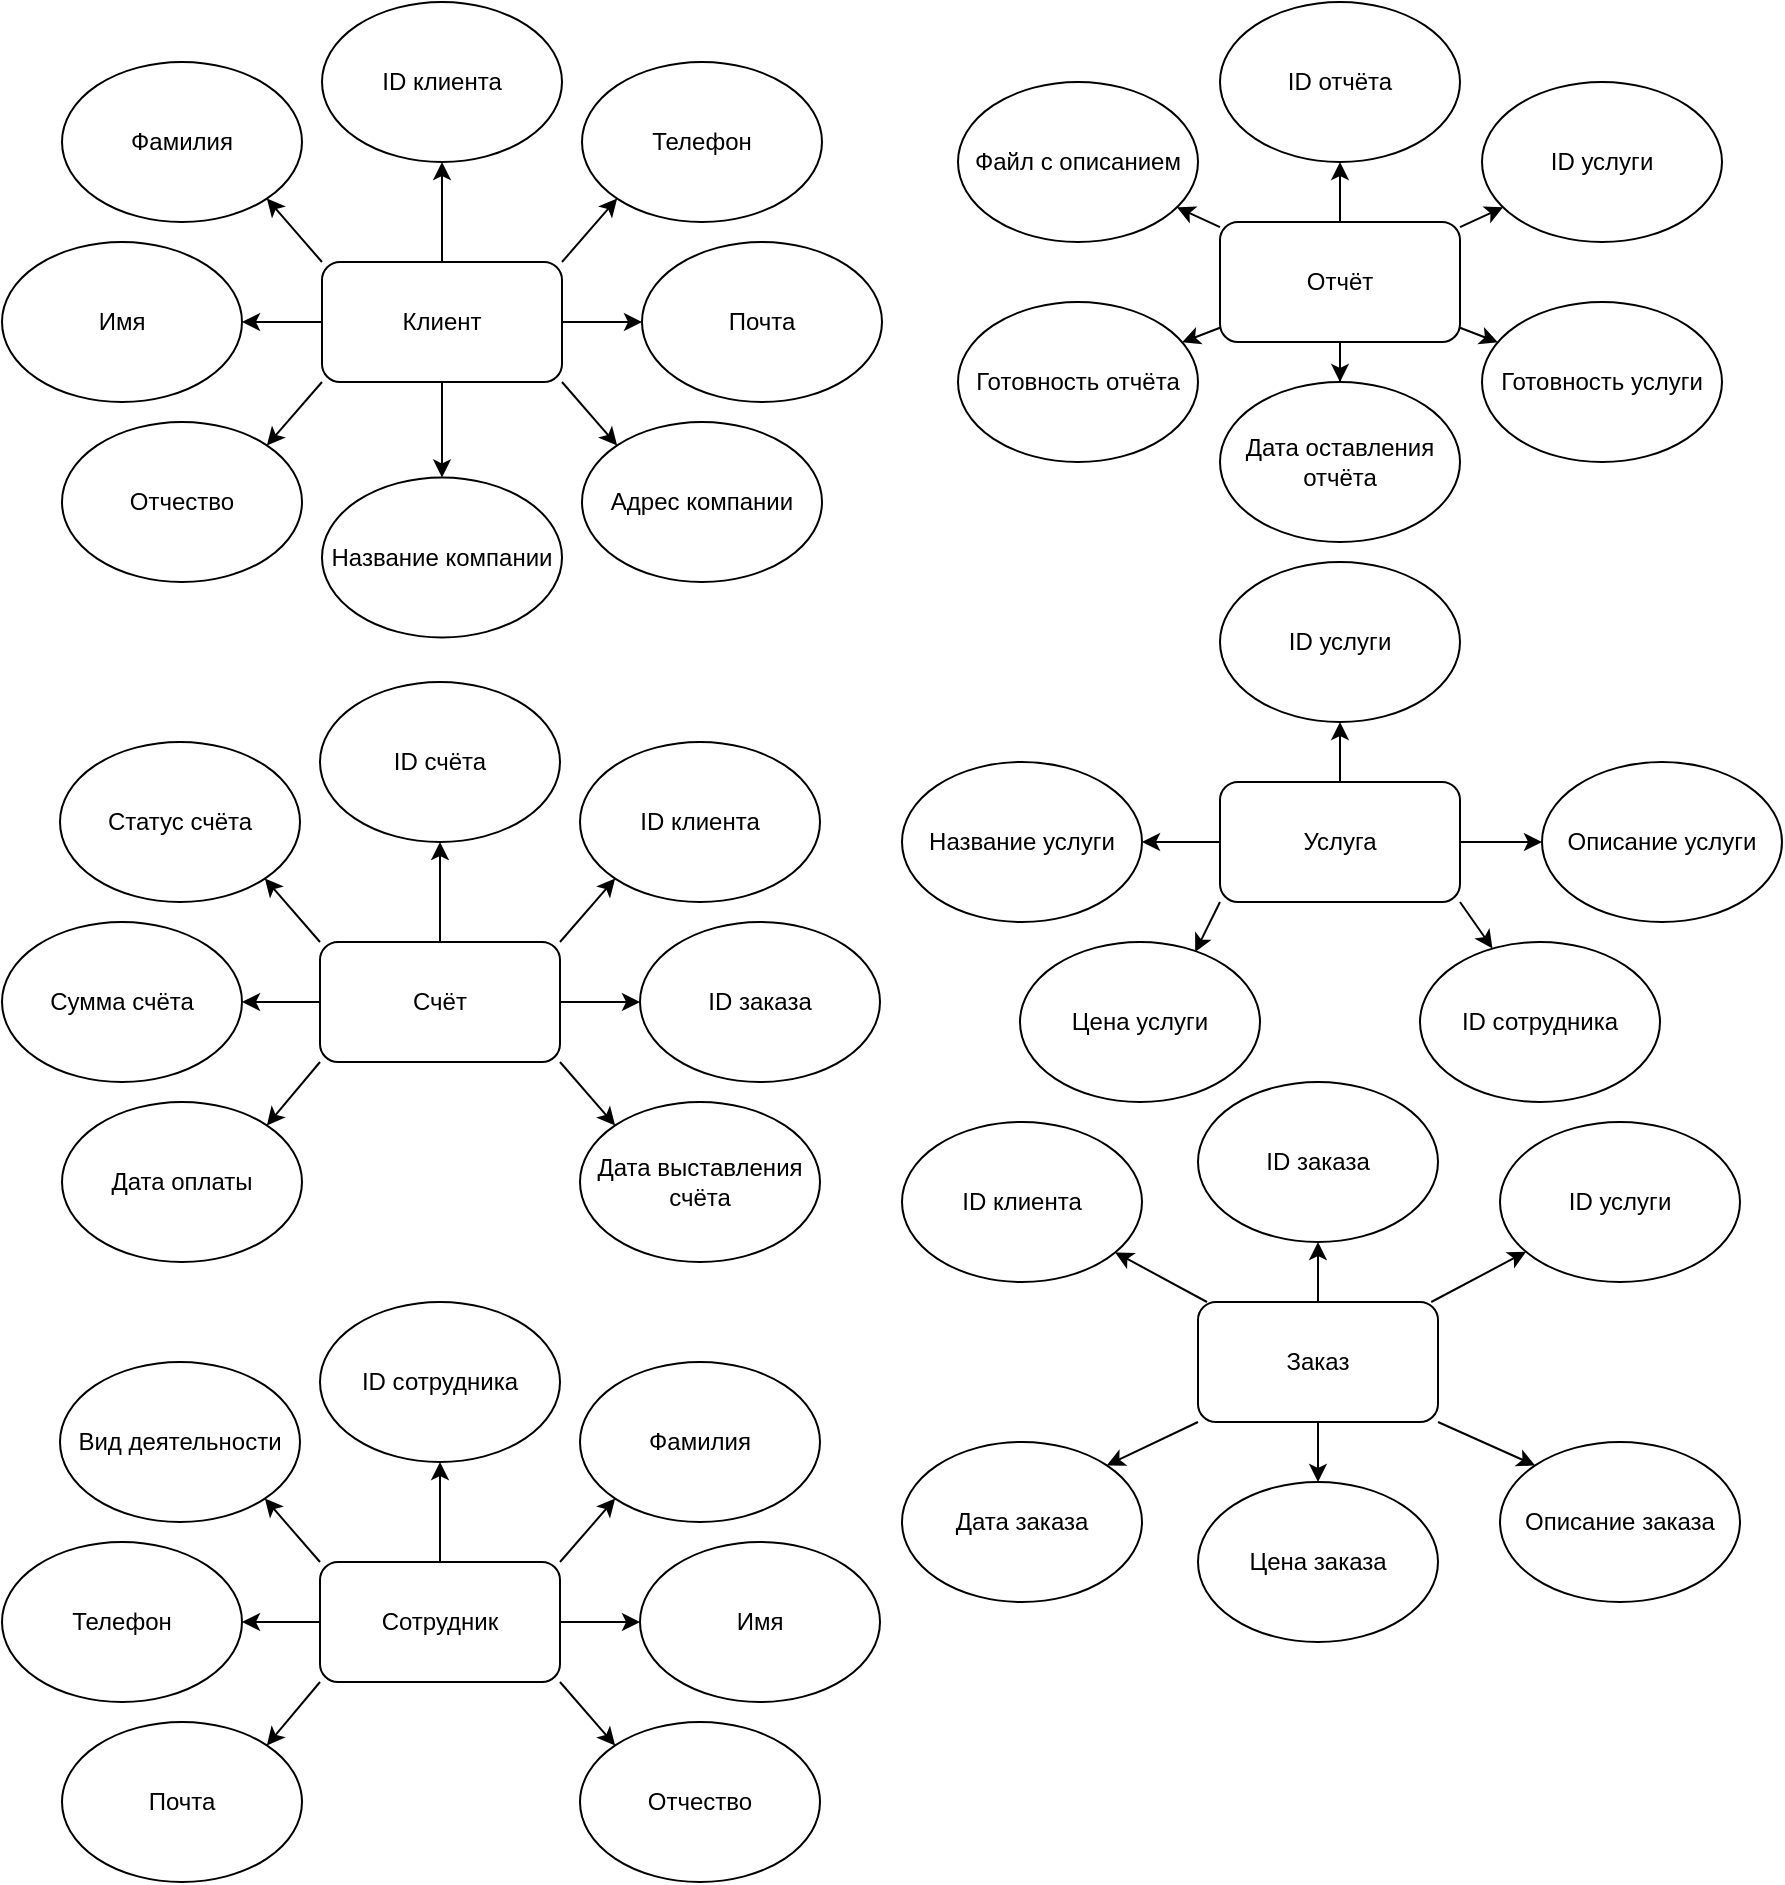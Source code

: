 <mxfile version="22.0.2" type="github">
  <diagram name="Страница — 1" id="Pu00-0J5VDZ53HujTLwv">
    <mxGraphModel dx="1035" dy="553" grid="1" gridSize="10" guides="1" tooltips="1" connect="1" arrows="1" fold="1" page="1" pageScale="1" pageWidth="827" pageHeight="1169" math="0" shadow="0">
      <root>
        <mxCell id="0" />
        <mxCell id="1" parent="0" />
        <mxCell id="hDGafokkobRu29A4Ughm-1" value="ID клиента" style="ellipse;whiteSpace=wrap;html=1;" vertex="1" parent="1">
          <mxGeometry x="350" y="200" width="120" height="80" as="geometry" />
        </mxCell>
        <mxCell id="hDGafokkobRu29A4Ughm-11" style="edgeStyle=orthogonalEdgeStyle;rounded=0;orthogonalLoop=1;jettySize=auto;html=1;" edge="1" parent="1" source="hDGafokkobRu29A4Ughm-2" target="hDGafokkobRu29A4Ughm-1">
          <mxGeometry relative="1" as="geometry" />
        </mxCell>
        <mxCell id="hDGafokkobRu29A4Ughm-13" style="edgeStyle=orthogonalEdgeStyle;rounded=0;orthogonalLoop=1;jettySize=auto;html=1;" edge="1" parent="1" source="hDGafokkobRu29A4Ughm-2" target="hDGafokkobRu29A4Ughm-5">
          <mxGeometry relative="1" as="geometry" />
        </mxCell>
        <mxCell id="hDGafokkobRu29A4Ughm-15" style="edgeStyle=orthogonalEdgeStyle;rounded=0;orthogonalLoop=1;jettySize=auto;html=1;" edge="1" parent="1" source="hDGafokkobRu29A4Ughm-2" target="hDGafokkobRu29A4Ughm-7">
          <mxGeometry relative="1" as="geometry" />
        </mxCell>
        <mxCell id="hDGafokkobRu29A4Ughm-16" style="edgeStyle=orthogonalEdgeStyle;rounded=0;orthogonalLoop=1;jettySize=auto;html=1;" edge="1" parent="1" source="hDGafokkobRu29A4Ughm-2" target="hDGafokkobRu29A4Ughm-9">
          <mxGeometry relative="1" as="geometry" />
        </mxCell>
        <mxCell id="hDGafokkobRu29A4Ughm-17" style="rounded=0;orthogonalLoop=1;jettySize=auto;html=1;exitX=1;exitY=1;exitDx=0;exitDy=0;entryX=0;entryY=0;entryDx=0;entryDy=0;" edge="1" parent="1" source="hDGafokkobRu29A4Ughm-2" target="hDGafokkobRu29A4Ughm-8">
          <mxGeometry relative="1" as="geometry" />
        </mxCell>
        <mxCell id="hDGafokkobRu29A4Ughm-18" style="rounded=0;orthogonalLoop=1;jettySize=auto;html=1;exitX=1;exitY=0;exitDx=0;exitDy=0;entryX=0;entryY=1;entryDx=0;entryDy=0;" edge="1" parent="1" source="hDGafokkobRu29A4Ughm-2" target="hDGafokkobRu29A4Ughm-10">
          <mxGeometry relative="1" as="geometry" />
        </mxCell>
        <mxCell id="hDGafokkobRu29A4Ughm-19" style="rounded=0;orthogonalLoop=1;jettySize=auto;html=1;exitX=0;exitY=0;exitDx=0;exitDy=0;entryX=1;entryY=1;entryDx=0;entryDy=0;" edge="1" parent="1" source="hDGafokkobRu29A4Ughm-2" target="hDGafokkobRu29A4Ughm-4">
          <mxGeometry relative="1" as="geometry" />
        </mxCell>
        <mxCell id="hDGafokkobRu29A4Ughm-20" style="rounded=0;orthogonalLoop=1;jettySize=auto;html=1;exitX=0;exitY=1;exitDx=0;exitDy=0;entryX=1;entryY=0;entryDx=0;entryDy=0;" edge="1" parent="1" source="hDGafokkobRu29A4Ughm-2" target="hDGafokkobRu29A4Ughm-6">
          <mxGeometry relative="1" as="geometry" />
        </mxCell>
        <mxCell id="hDGafokkobRu29A4Ughm-2" value="Клиент" style="rounded=1;whiteSpace=wrap;html=1;" vertex="1" parent="1">
          <mxGeometry x="350" y="330" width="120" height="60" as="geometry" />
        </mxCell>
        <mxCell id="hDGafokkobRu29A4Ughm-4" value="Фамилия" style="ellipse;whiteSpace=wrap;html=1;" vertex="1" parent="1">
          <mxGeometry x="220" y="230" width="120" height="80" as="geometry" />
        </mxCell>
        <mxCell id="hDGafokkobRu29A4Ughm-5" value="Имя" style="ellipse;whiteSpace=wrap;html=1;" vertex="1" parent="1">
          <mxGeometry x="190" y="320" width="120" height="80" as="geometry" />
        </mxCell>
        <mxCell id="hDGafokkobRu29A4Ughm-6" value="Отчество" style="ellipse;whiteSpace=wrap;html=1;" vertex="1" parent="1">
          <mxGeometry x="220" y="410" width="120" height="80" as="geometry" />
        </mxCell>
        <mxCell id="hDGafokkobRu29A4Ughm-7" value="Название компании" style="ellipse;whiteSpace=wrap;html=1;" vertex="1" parent="1">
          <mxGeometry x="350" y="437.75" width="120" height="80" as="geometry" />
        </mxCell>
        <mxCell id="hDGafokkobRu29A4Ughm-8" value="Адрес компании" style="ellipse;whiteSpace=wrap;html=1;" vertex="1" parent="1">
          <mxGeometry x="480" y="410" width="120" height="80" as="geometry" />
        </mxCell>
        <mxCell id="hDGafokkobRu29A4Ughm-9" value="Почта" style="ellipse;whiteSpace=wrap;html=1;" vertex="1" parent="1">
          <mxGeometry x="510" y="320" width="120" height="80" as="geometry" />
        </mxCell>
        <mxCell id="hDGafokkobRu29A4Ughm-10" value="Телефон" style="ellipse;whiteSpace=wrap;html=1;" vertex="1" parent="1">
          <mxGeometry x="480" y="230" width="120" height="80" as="geometry" />
        </mxCell>
        <mxCell id="hDGafokkobRu29A4Ughm-21" value="ID счёта" style="ellipse;whiteSpace=wrap;html=1;" vertex="1" parent="1">
          <mxGeometry x="349" y="540" width="120" height="80" as="geometry" />
        </mxCell>
        <mxCell id="hDGafokkobRu29A4Ughm-22" style="edgeStyle=orthogonalEdgeStyle;rounded=0;orthogonalLoop=1;jettySize=auto;html=1;" edge="1" parent="1" source="hDGafokkobRu29A4Ughm-30" target="hDGafokkobRu29A4Ughm-21">
          <mxGeometry relative="1" as="geometry" />
        </mxCell>
        <mxCell id="hDGafokkobRu29A4Ughm-25" style="edgeStyle=orthogonalEdgeStyle;rounded=0;orthogonalLoop=1;jettySize=auto;html=1;" edge="1" parent="1" source="hDGafokkobRu29A4Ughm-30" target="hDGafokkobRu29A4Ughm-36">
          <mxGeometry relative="1" as="geometry" />
        </mxCell>
        <mxCell id="hDGafokkobRu29A4Ughm-26" style="rounded=0;orthogonalLoop=1;jettySize=auto;html=1;exitX=1;exitY=1;exitDx=0;exitDy=0;entryX=0;entryY=0;entryDx=0;entryDy=0;" edge="1" parent="1" source="hDGafokkobRu29A4Ughm-30" target="hDGafokkobRu29A4Ughm-35">
          <mxGeometry relative="1" as="geometry" />
        </mxCell>
        <mxCell id="hDGafokkobRu29A4Ughm-27" style="rounded=0;orthogonalLoop=1;jettySize=auto;html=1;exitX=1;exitY=0;exitDx=0;exitDy=0;entryX=0;entryY=1;entryDx=0;entryDy=0;" edge="1" parent="1" source="hDGafokkobRu29A4Ughm-30" target="hDGafokkobRu29A4Ughm-37">
          <mxGeometry relative="1" as="geometry" />
        </mxCell>
        <mxCell id="hDGafokkobRu29A4Ughm-38" style="edgeStyle=orthogonalEdgeStyle;rounded=0;orthogonalLoop=1;jettySize=auto;html=1;" edge="1" parent="1" source="hDGafokkobRu29A4Ughm-30" target="hDGafokkobRu29A4Ughm-33">
          <mxGeometry relative="1" as="geometry" />
        </mxCell>
        <mxCell id="hDGafokkobRu29A4Ughm-39" style="rounded=0;orthogonalLoop=1;jettySize=auto;html=1;exitX=0;exitY=0;exitDx=0;exitDy=0;entryX=1;entryY=1;entryDx=0;entryDy=0;" edge="1" parent="1" source="hDGafokkobRu29A4Ughm-30" target="hDGafokkobRu29A4Ughm-32">
          <mxGeometry relative="1" as="geometry" />
        </mxCell>
        <mxCell id="hDGafokkobRu29A4Ughm-40" style="rounded=0;orthogonalLoop=1;jettySize=auto;html=1;exitX=0;exitY=1;exitDx=0;exitDy=0;entryX=1;entryY=0;entryDx=0;entryDy=0;" edge="1" parent="1" source="hDGafokkobRu29A4Ughm-30" target="hDGafokkobRu29A4Ughm-34">
          <mxGeometry relative="1" as="geometry" />
        </mxCell>
        <mxCell id="hDGafokkobRu29A4Ughm-30" value="Счёт" style="rounded=1;whiteSpace=wrap;html=1;" vertex="1" parent="1">
          <mxGeometry x="349" y="670" width="120" height="60" as="geometry" />
        </mxCell>
        <mxCell id="hDGafokkobRu29A4Ughm-32" value="Статус счёта" style="ellipse;whiteSpace=wrap;html=1;" vertex="1" parent="1">
          <mxGeometry x="219" y="570" width="120" height="80" as="geometry" />
        </mxCell>
        <mxCell id="hDGafokkobRu29A4Ughm-33" value="Сумма счёта" style="ellipse;whiteSpace=wrap;html=1;" vertex="1" parent="1">
          <mxGeometry x="190" y="660" width="120" height="80" as="geometry" />
        </mxCell>
        <mxCell id="hDGafokkobRu29A4Ughm-34" value="Дата оплаты" style="ellipse;whiteSpace=wrap;html=1;" vertex="1" parent="1">
          <mxGeometry x="220" y="750" width="120" height="80" as="geometry" />
        </mxCell>
        <mxCell id="hDGafokkobRu29A4Ughm-35" value="Дата выставления счёта" style="ellipse;whiteSpace=wrap;html=1;" vertex="1" parent="1">
          <mxGeometry x="479" y="750" width="120" height="80" as="geometry" />
        </mxCell>
        <mxCell id="hDGafokkobRu29A4Ughm-36" value="ID заказа" style="ellipse;whiteSpace=wrap;html=1;" vertex="1" parent="1">
          <mxGeometry x="509" y="660" width="120" height="80" as="geometry" />
        </mxCell>
        <mxCell id="hDGafokkobRu29A4Ughm-37" value="ID клиента" style="ellipse;whiteSpace=wrap;html=1;" vertex="1" parent="1">
          <mxGeometry x="479" y="570" width="120" height="80" as="geometry" />
        </mxCell>
        <mxCell id="hDGafokkobRu29A4Ughm-41" value="ID сотрудника" style="ellipse;whiteSpace=wrap;html=1;" vertex="1" parent="1">
          <mxGeometry x="349" y="850" width="120" height="80" as="geometry" />
        </mxCell>
        <mxCell id="hDGafokkobRu29A4Ughm-42" style="edgeStyle=orthogonalEdgeStyle;rounded=0;orthogonalLoop=1;jettySize=auto;html=1;" edge="1" parent="1" source="hDGafokkobRu29A4Ughm-49" target="hDGafokkobRu29A4Ughm-41">
          <mxGeometry relative="1" as="geometry" />
        </mxCell>
        <mxCell id="hDGafokkobRu29A4Ughm-43" style="edgeStyle=orthogonalEdgeStyle;rounded=0;orthogonalLoop=1;jettySize=auto;html=1;" edge="1" parent="1" source="hDGafokkobRu29A4Ughm-49" target="hDGafokkobRu29A4Ughm-54">
          <mxGeometry relative="1" as="geometry" />
        </mxCell>
        <mxCell id="hDGafokkobRu29A4Ughm-44" style="rounded=0;orthogonalLoop=1;jettySize=auto;html=1;exitX=1;exitY=1;exitDx=0;exitDy=0;entryX=0;entryY=0;entryDx=0;entryDy=0;" edge="1" parent="1" source="hDGafokkobRu29A4Ughm-49" target="hDGafokkobRu29A4Ughm-53">
          <mxGeometry relative="1" as="geometry" />
        </mxCell>
        <mxCell id="hDGafokkobRu29A4Ughm-45" style="rounded=0;orthogonalLoop=1;jettySize=auto;html=1;exitX=1;exitY=0;exitDx=0;exitDy=0;entryX=0;entryY=1;entryDx=0;entryDy=0;" edge="1" parent="1" source="hDGafokkobRu29A4Ughm-49" target="hDGafokkobRu29A4Ughm-55">
          <mxGeometry relative="1" as="geometry" />
        </mxCell>
        <mxCell id="hDGafokkobRu29A4Ughm-46" style="edgeStyle=orthogonalEdgeStyle;rounded=0;orthogonalLoop=1;jettySize=auto;html=1;" edge="1" parent="1" source="hDGafokkobRu29A4Ughm-49" target="hDGafokkobRu29A4Ughm-51">
          <mxGeometry relative="1" as="geometry" />
        </mxCell>
        <mxCell id="hDGafokkobRu29A4Ughm-47" style="rounded=0;orthogonalLoop=1;jettySize=auto;html=1;exitX=0;exitY=0;exitDx=0;exitDy=0;entryX=1;entryY=1;entryDx=0;entryDy=0;" edge="1" parent="1" source="hDGafokkobRu29A4Ughm-49" target="hDGafokkobRu29A4Ughm-50">
          <mxGeometry relative="1" as="geometry" />
        </mxCell>
        <mxCell id="hDGafokkobRu29A4Ughm-48" style="rounded=0;orthogonalLoop=1;jettySize=auto;html=1;exitX=0;exitY=1;exitDx=0;exitDy=0;entryX=1;entryY=0;entryDx=0;entryDy=0;" edge="1" parent="1" source="hDGafokkobRu29A4Ughm-49" target="hDGafokkobRu29A4Ughm-52">
          <mxGeometry relative="1" as="geometry" />
        </mxCell>
        <mxCell id="hDGafokkobRu29A4Ughm-49" value="Сотрудник" style="rounded=1;whiteSpace=wrap;html=1;" vertex="1" parent="1">
          <mxGeometry x="349" y="980" width="120" height="60" as="geometry" />
        </mxCell>
        <mxCell id="hDGafokkobRu29A4Ughm-50" value="Вид деятельности" style="ellipse;whiteSpace=wrap;html=1;" vertex="1" parent="1">
          <mxGeometry x="219" y="880" width="120" height="80" as="geometry" />
        </mxCell>
        <mxCell id="hDGafokkobRu29A4Ughm-51" value="Телефон" style="ellipse;whiteSpace=wrap;html=1;" vertex="1" parent="1">
          <mxGeometry x="190" y="970" width="120" height="80" as="geometry" />
        </mxCell>
        <mxCell id="hDGafokkobRu29A4Ughm-52" value="Почта" style="ellipse;whiteSpace=wrap;html=1;" vertex="1" parent="1">
          <mxGeometry x="220" y="1060" width="120" height="80" as="geometry" />
        </mxCell>
        <mxCell id="hDGafokkobRu29A4Ughm-53" value="Отчество" style="ellipse;whiteSpace=wrap;html=1;" vertex="1" parent="1">
          <mxGeometry x="479" y="1060" width="120" height="80" as="geometry" />
        </mxCell>
        <mxCell id="hDGafokkobRu29A4Ughm-54" value="Имя" style="ellipse;whiteSpace=wrap;html=1;" vertex="1" parent="1">
          <mxGeometry x="509" y="970" width="120" height="80" as="geometry" />
        </mxCell>
        <mxCell id="hDGafokkobRu29A4Ughm-55" value="Фамилия" style="ellipse;whiteSpace=wrap;html=1;" vertex="1" parent="1">
          <mxGeometry x="479" y="880" width="120" height="80" as="geometry" />
        </mxCell>
        <mxCell id="hDGafokkobRu29A4Ughm-56" value="ID услуги" style="ellipse;whiteSpace=wrap;html=1;" vertex="1" parent="1">
          <mxGeometry x="799" y="480" width="120" height="80" as="geometry" />
        </mxCell>
        <mxCell id="hDGafokkobRu29A4Ughm-57" style="edgeStyle=orthogonalEdgeStyle;rounded=0;orthogonalLoop=1;jettySize=auto;html=1;" edge="1" parent="1" source="hDGafokkobRu29A4Ughm-64" target="hDGafokkobRu29A4Ughm-56">
          <mxGeometry relative="1" as="geometry" />
        </mxCell>
        <mxCell id="hDGafokkobRu29A4Ughm-61" style="edgeStyle=orthogonalEdgeStyle;rounded=0;orthogonalLoop=1;jettySize=auto;html=1;" edge="1" parent="1" source="hDGafokkobRu29A4Ughm-64" target="hDGafokkobRu29A4Ughm-66">
          <mxGeometry relative="1" as="geometry" />
        </mxCell>
        <mxCell id="hDGafokkobRu29A4Ughm-71" style="edgeStyle=orthogonalEdgeStyle;rounded=0;orthogonalLoop=1;jettySize=auto;html=1;" edge="1" parent="1" source="hDGafokkobRu29A4Ughm-64" target="hDGafokkobRu29A4Ughm-68">
          <mxGeometry relative="1" as="geometry" />
        </mxCell>
        <mxCell id="hDGafokkobRu29A4Ughm-64" value="Услуга" style="rounded=1;whiteSpace=wrap;html=1;" vertex="1" parent="1">
          <mxGeometry x="799" y="590" width="120" height="60" as="geometry" />
        </mxCell>
        <mxCell id="hDGafokkobRu29A4Ughm-65" value="ID сотрудника" style="ellipse;whiteSpace=wrap;html=1;" vertex="1" parent="1">
          <mxGeometry x="899" y="670" width="120" height="80" as="geometry" />
        </mxCell>
        <mxCell id="hDGafokkobRu29A4Ughm-66" value="Название услуги" style="ellipse;whiteSpace=wrap;html=1;" vertex="1" parent="1">
          <mxGeometry x="640" y="580" width="120" height="80" as="geometry" />
        </mxCell>
        <mxCell id="hDGafokkobRu29A4Ughm-67" value="Цена услуги" style="ellipse;whiteSpace=wrap;html=1;" vertex="1" parent="1">
          <mxGeometry x="699" y="670" width="120" height="80" as="geometry" />
        </mxCell>
        <mxCell id="hDGafokkobRu29A4Ughm-68" value="Описание услуги" style="ellipse;whiteSpace=wrap;html=1;" vertex="1" parent="1">
          <mxGeometry x="960" y="580" width="120" height="80" as="geometry" />
        </mxCell>
        <mxCell id="hDGafokkobRu29A4Ughm-72" style="rounded=0;orthogonalLoop=1;jettySize=auto;html=1;exitX=0;exitY=1;exitDx=0;exitDy=0;entryX=0.73;entryY=0.063;entryDx=0;entryDy=0;entryPerimeter=0;" edge="1" parent="1" source="hDGafokkobRu29A4Ughm-64" target="hDGafokkobRu29A4Ughm-67">
          <mxGeometry relative="1" as="geometry">
            <mxPoint x="790" y="670" as="targetPoint" />
          </mxGeometry>
        </mxCell>
        <mxCell id="hDGafokkobRu29A4Ughm-73" style="rounded=0;orthogonalLoop=1;jettySize=auto;html=1;exitX=1;exitY=1;exitDx=0;exitDy=0;entryX=0.302;entryY=0.04;entryDx=0;entryDy=0;entryPerimeter=0;" edge="1" parent="1" source="hDGafokkobRu29A4Ughm-64" target="hDGafokkobRu29A4Ughm-65">
          <mxGeometry relative="1" as="geometry" />
        </mxCell>
        <mxCell id="hDGafokkobRu29A4Ughm-74" value="ID заказа" style="ellipse;whiteSpace=wrap;html=1;" vertex="1" parent="1">
          <mxGeometry x="788" y="740" width="120" height="80" as="geometry" />
        </mxCell>
        <mxCell id="hDGafokkobRu29A4Ughm-75" style="edgeStyle=orthogonalEdgeStyle;rounded=0;orthogonalLoop=1;jettySize=auto;html=1;" edge="1" parent="1" source="hDGafokkobRu29A4Ughm-78" target="hDGafokkobRu29A4Ughm-74">
          <mxGeometry relative="1" as="geometry" />
        </mxCell>
        <mxCell id="hDGafokkobRu29A4Ughm-76" style="rounded=0;orthogonalLoop=1;jettySize=auto;html=1;" edge="1" parent="1" source="hDGafokkobRu29A4Ughm-78" target="hDGafokkobRu29A4Ughm-80">
          <mxGeometry relative="1" as="geometry" />
        </mxCell>
        <mxCell id="hDGafokkobRu29A4Ughm-77" style="rounded=0;orthogonalLoop=1;jettySize=auto;html=1;" edge="1" parent="1" source="hDGafokkobRu29A4Ughm-78" target="hDGafokkobRu29A4Ughm-82">
          <mxGeometry relative="1" as="geometry" />
        </mxCell>
        <mxCell id="hDGafokkobRu29A4Ughm-86" style="edgeStyle=orthogonalEdgeStyle;rounded=0;orthogonalLoop=1;jettySize=auto;html=1;" edge="1" parent="1" source="hDGafokkobRu29A4Ughm-78" target="hDGafokkobRu29A4Ughm-85">
          <mxGeometry relative="1" as="geometry" />
        </mxCell>
        <mxCell id="hDGafokkobRu29A4Ughm-87" style="rounded=0;orthogonalLoop=1;jettySize=auto;html=1;exitX=0;exitY=1;exitDx=0;exitDy=0;entryX=1;entryY=0;entryDx=0;entryDy=0;" edge="1" parent="1" source="hDGafokkobRu29A4Ughm-78" target="hDGafokkobRu29A4Ughm-81">
          <mxGeometry relative="1" as="geometry" />
        </mxCell>
        <mxCell id="hDGafokkobRu29A4Ughm-88" style="rounded=0;orthogonalLoop=1;jettySize=auto;html=1;exitX=1;exitY=1;exitDx=0;exitDy=0;entryX=0;entryY=0;entryDx=0;entryDy=0;" edge="1" parent="1" source="hDGafokkobRu29A4Ughm-78" target="hDGafokkobRu29A4Ughm-79">
          <mxGeometry relative="1" as="geometry" />
        </mxCell>
        <mxCell id="hDGafokkobRu29A4Ughm-78" value="Заказ" style="rounded=1;whiteSpace=wrap;html=1;" vertex="1" parent="1">
          <mxGeometry x="788" y="850" width="120" height="60" as="geometry" />
        </mxCell>
        <mxCell id="hDGafokkobRu29A4Ughm-79" value="Описание заказа" style="ellipse;whiteSpace=wrap;html=1;" vertex="1" parent="1">
          <mxGeometry x="939" y="920" width="120" height="80" as="geometry" />
        </mxCell>
        <mxCell id="hDGafokkobRu29A4Ughm-80" value="ID клиента" style="ellipse;whiteSpace=wrap;html=1;" vertex="1" parent="1">
          <mxGeometry x="640" y="760" width="120" height="80" as="geometry" />
        </mxCell>
        <mxCell id="hDGafokkobRu29A4Ughm-81" value="Дата заказа" style="ellipse;whiteSpace=wrap;html=1;" vertex="1" parent="1">
          <mxGeometry x="640" y="920" width="120" height="80" as="geometry" />
        </mxCell>
        <mxCell id="hDGafokkobRu29A4Ughm-82" value="ID услуги" style="ellipse;whiteSpace=wrap;html=1;" vertex="1" parent="1">
          <mxGeometry x="939" y="760" width="120" height="80" as="geometry" />
        </mxCell>
        <mxCell id="hDGafokkobRu29A4Ughm-85" value="Цена заказа" style="ellipse;whiteSpace=wrap;html=1;" vertex="1" parent="1">
          <mxGeometry x="788" y="940" width="120" height="80" as="geometry" />
        </mxCell>
        <mxCell id="hDGafokkobRu29A4Ughm-89" value="ID отчёта" style="ellipse;whiteSpace=wrap;html=1;" vertex="1" parent="1">
          <mxGeometry x="799" y="200" width="120" height="80" as="geometry" />
        </mxCell>
        <mxCell id="hDGafokkobRu29A4Ughm-90" style="edgeStyle=orthogonalEdgeStyle;rounded=0;orthogonalLoop=1;jettySize=auto;html=1;" edge="1" parent="1" source="hDGafokkobRu29A4Ughm-93" target="hDGafokkobRu29A4Ughm-89">
          <mxGeometry relative="1" as="geometry" />
        </mxCell>
        <mxCell id="hDGafokkobRu29A4Ughm-101" style="edgeStyle=orthogonalEdgeStyle;rounded=0;orthogonalLoop=1;jettySize=auto;html=1;" edge="1" parent="1" source="hDGafokkobRu29A4Ughm-93" target="hDGafokkobRu29A4Ughm-94">
          <mxGeometry relative="1" as="geometry" />
        </mxCell>
        <mxCell id="hDGafokkobRu29A4Ughm-103" style="rounded=0;orthogonalLoop=1;jettySize=auto;html=1;" edge="1" parent="1" source="hDGafokkobRu29A4Ughm-93" target="hDGafokkobRu29A4Ughm-97">
          <mxGeometry relative="1" as="geometry" />
        </mxCell>
        <mxCell id="hDGafokkobRu29A4Ughm-104" style="rounded=0;orthogonalLoop=1;jettySize=auto;html=1;" edge="1" parent="1" source="hDGafokkobRu29A4Ughm-93" target="hDGafokkobRu29A4Ughm-100">
          <mxGeometry relative="1" as="geometry" />
        </mxCell>
        <mxCell id="hDGafokkobRu29A4Ughm-106" style="rounded=0;orthogonalLoop=1;jettySize=auto;html=1;" edge="1" parent="1" source="hDGafokkobRu29A4Ughm-93" target="hDGafokkobRu29A4Ughm-95">
          <mxGeometry relative="1" as="geometry" />
        </mxCell>
        <mxCell id="hDGafokkobRu29A4Ughm-108" style="rounded=0;orthogonalLoop=1;jettySize=auto;html=1;" edge="1" parent="1" source="hDGafokkobRu29A4Ughm-93" target="hDGafokkobRu29A4Ughm-96">
          <mxGeometry relative="1" as="geometry" />
        </mxCell>
        <mxCell id="hDGafokkobRu29A4Ughm-93" value="Отчёт" style="rounded=1;whiteSpace=wrap;html=1;" vertex="1" parent="1">
          <mxGeometry x="799" y="310" width="120" height="60" as="geometry" />
        </mxCell>
        <mxCell id="hDGafokkobRu29A4Ughm-94" value="Дата оставления отчёта" style="ellipse;whiteSpace=wrap;html=1;" vertex="1" parent="1">
          <mxGeometry x="799" y="390" width="120" height="80" as="geometry" />
        </mxCell>
        <mxCell id="hDGafokkobRu29A4Ughm-95" value="Готовность услуги" style="ellipse;whiteSpace=wrap;html=1;" vertex="1" parent="1">
          <mxGeometry x="930" y="350" width="120" height="80" as="geometry" />
        </mxCell>
        <mxCell id="hDGafokkobRu29A4Ughm-96" value="Готовность отчёта" style="ellipse;whiteSpace=wrap;html=1;" vertex="1" parent="1">
          <mxGeometry x="668" y="350" width="120" height="80" as="geometry" />
        </mxCell>
        <mxCell id="hDGafokkobRu29A4Ughm-97" value="ID услуги" style="ellipse;whiteSpace=wrap;html=1;" vertex="1" parent="1">
          <mxGeometry x="930" y="240" width="120" height="80" as="geometry" />
        </mxCell>
        <mxCell id="hDGafokkobRu29A4Ughm-100" value="Файл с описанием" style="ellipse;whiteSpace=wrap;html=1;" vertex="1" parent="1">
          <mxGeometry x="668" y="240" width="120" height="80" as="geometry" />
        </mxCell>
      </root>
    </mxGraphModel>
  </diagram>
</mxfile>
